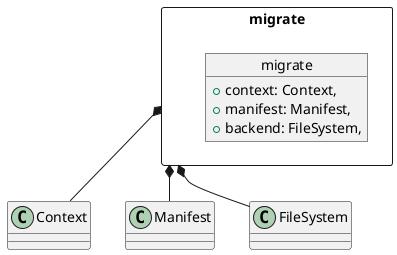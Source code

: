 @startuml
package migrate <<Rectangle>> {

    object migrate {
        +context: Context,
        +manifest: Manifest,
        +backend: FileSystem,

    }
}

migrate *-- Context
migrate *-- Manifest
migrate *-- FileSystem
@enduml
